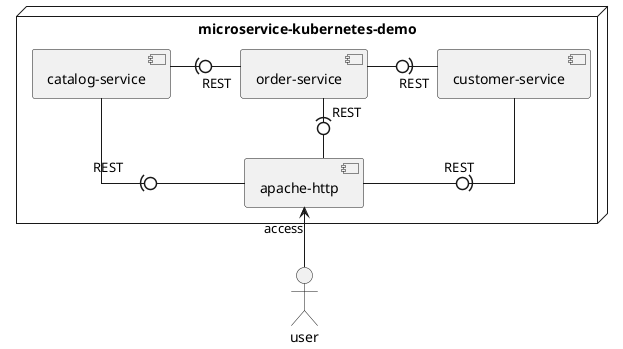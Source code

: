 @startuml
'https://plantuml.com/component-diagram
skinparam linetype ortho
skinparam nodesep 70

actor user
node "microservice-kubernetes-demo" {
    component "catalog-service" as catalogService
    component "customer-service" as customerService
    component "order-service" as orderService
    component "apache-http" as apacheHttp
}

catalogService -[hidden]> orderService
orderService -[hidden]> customerService
orderService -[hidden]-> apacheHttp

user -up-> apacheHttp: access

catalogService -left(0- apacheHttp: REST
customerService -(0- apacheHttp: REST
orderService -down(0- apacheHttp: REST

catalogService -right(0- orderService: REST
customerService -left(0- orderService: REST
@enduml